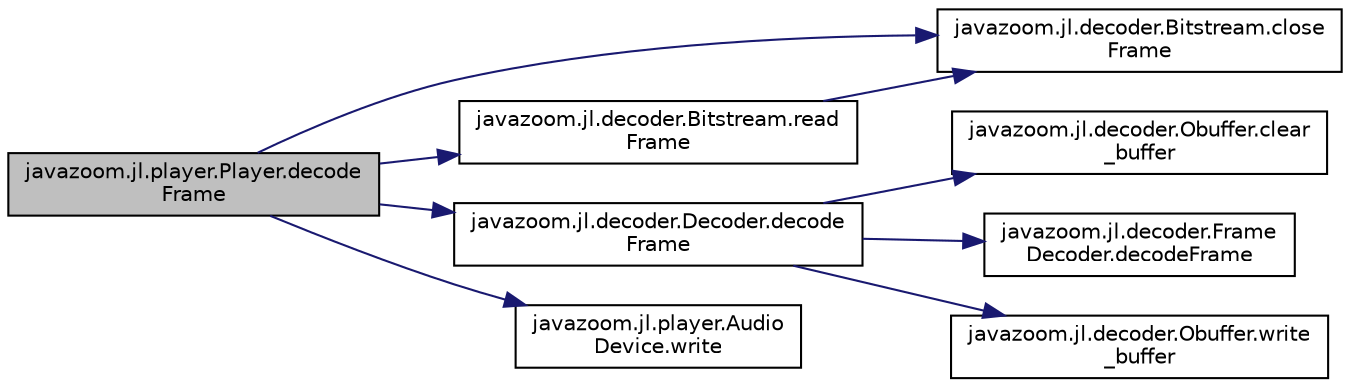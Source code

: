 digraph "javazoom.jl.player.Player.decodeFrame"
{
 // LATEX_PDF_SIZE
  edge [fontname="Helvetica",fontsize="10",labelfontname="Helvetica",labelfontsize="10"];
  node [fontname="Helvetica",fontsize="10",shape=record];
  rankdir="LR";
  Node1 [label="javazoom.jl.player.Player.decode\lFrame",height=0.2,width=0.4,color="black", fillcolor="grey75", style="filled", fontcolor="black",tooltip=" "];
  Node1 -> Node2 [color="midnightblue",fontsize="10",style="solid"];
  Node2 [label="javazoom.jl.decoder.Bitstream.close\lFrame",height=0.2,width=0.4,color="black", fillcolor="white", style="filled",URL="$classjavazoom_1_1jl_1_1decoder_1_1_bitstream.html#a993cbed0fc86ee27eb4810e2cd8279fb",tooltip=" "];
  Node1 -> Node3 [color="midnightblue",fontsize="10",style="solid"];
  Node3 [label="javazoom.jl.decoder.Decoder.decode\lFrame",height=0.2,width=0.4,color="black", fillcolor="white", style="filled",URL="$classjavazoom_1_1jl_1_1decoder_1_1_decoder.html#a46c561acc8f6c2b99beeda78fd241979",tooltip=" "];
  Node3 -> Node4 [color="midnightblue",fontsize="10",style="solid"];
  Node4 [label="javazoom.jl.decoder.Obuffer.clear\l_buffer",height=0.2,width=0.4,color="black", fillcolor="white", style="filled",URL="$classjavazoom_1_1jl_1_1decoder_1_1_obuffer.html#ae799cf5c89ada311bef08ac1ed730199",tooltip=" "];
  Node3 -> Node5 [color="midnightblue",fontsize="10",style="solid"];
  Node5 [label="javazoom.jl.decoder.Frame\lDecoder.decodeFrame",height=0.2,width=0.4,color="black", fillcolor="white", style="filled",URL="$interfacejavazoom_1_1jl_1_1decoder_1_1_frame_decoder.html#a09c71574801d11540f0bfa86d3b540db",tooltip=" "];
  Node3 -> Node6 [color="midnightblue",fontsize="10",style="solid"];
  Node6 [label="javazoom.jl.decoder.Obuffer.write\l_buffer",height=0.2,width=0.4,color="black", fillcolor="white", style="filled",URL="$classjavazoom_1_1jl_1_1decoder_1_1_obuffer.html#aee6afe0237c62a83f055a685baad7425",tooltip=" "];
  Node1 -> Node7 [color="midnightblue",fontsize="10",style="solid"];
  Node7 [label="javazoom.jl.decoder.Bitstream.read\lFrame",height=0.2,width=0.4,color="black", fillcolor="white", style="filled",URL="$classjavazoom_1_1jl_1_1decoder_1_1_bitstream.html#aac55d95385e4b3c9e2e84eb31213c9bb",tooltip=" "];
  Node7 -> Node2 [color="midnightblue",fontsize="10",style="solid"];
  Node1 -> Node8 [color="midnightblue",fontsize="10",style="solid"];
  Node8 [label="javazoom.jl.player.Audio\lDevice.write",height=0.2,width=0.4,color="black", fillcolor="white", style="filled",URL="$interfacejavazoom_1_1jl_1_1player_1_1_audio_device.html#a5e3f4e6b862a89b2bb948222d2ee6a74",tooltip=" "];
}
